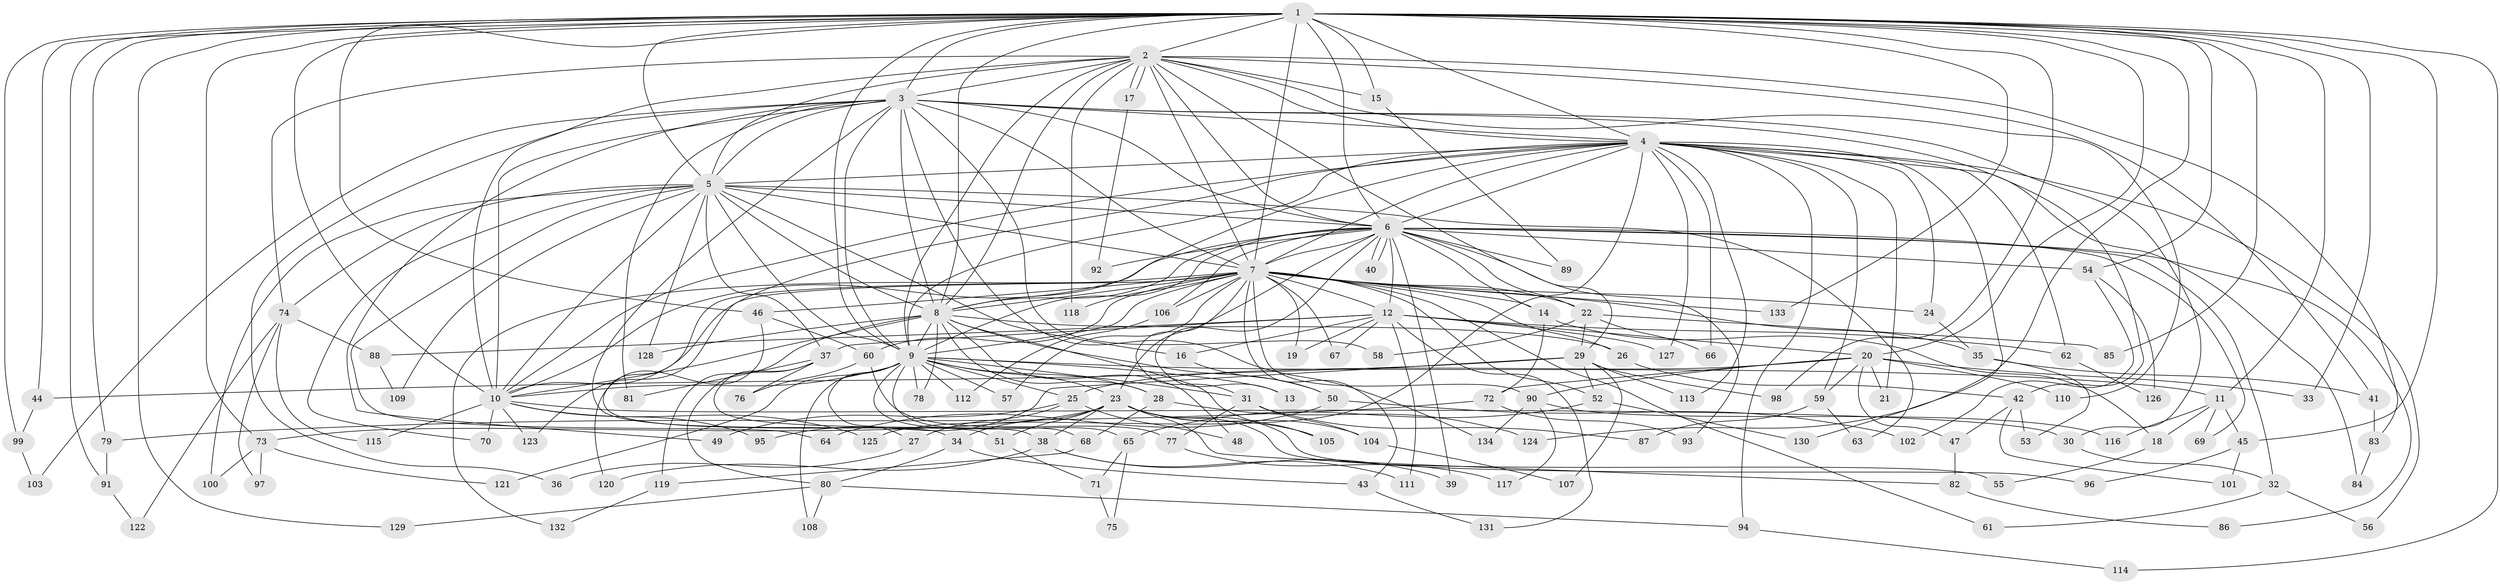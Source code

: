 // Generated by graph-tools (version 1.1) at 2025/44/03/09/25 04:44:58]
// undirected, 134 vertices, 293 edges
graph export_dot {
graph [start="1"]
  node [color=gray90,style=filled];
  1;
  2;
  3;
  4;
  5;
  6;
  7;
  8;
  9;
  10;
  11;
  12;
  13;
  14;
  15;
  16;
  17;
  18;
  19;
  20;
  21;
  22;
  23;
  24;
  25;
  26;
  27;
  28;
  29;
  30;
  31;
  32;
  33;
  34;
  35;
  36;
  37;
  38;
  39;
  40;
  41;
  42;
  43;
  44;
  45;
  46;
  47;
  48;
  49;
  50;
  51;
  52;
  53;
  54;
  55;
  56;
  57;
  58;
  59;
  60;
  61;
  62;
  63;
  64;
  65;
  66;
  67;
  68;
  69;
  70;
  71;
  72;
  73;
  74;
  75;
  76;
  77;
  78;
  79;
  80;
  81;
  82;
  83;
  84;
  85;
  86;
  87;
  88;
  89;
  90;
  91;
  92;
  93;
  94;
  95;
  96;
  97;
  98;
  99;
  100;
  101;
  102;
  103;
  104;
  105;
  106;
  107;
  108;
  109;
  110;
  111;
  112;
  113;
  114;
  115;
  116;
  117;
  118;
  119;
  120;
  121;
  122;
  123;
  124;
  125;
  126;
  127;
  128;
  129;
  130;
  131;
  132;
  133;
  134;
  1 -- 2;
  1 -- 3;
  1 -- 4;
  1 -- 5;
  1 -- 6;
  1 -- 7;
  1 -- 8;
  1 -- 9;
  1 -- 10;
  1 -- 11;
  1 -- 15;
  1 -- 20;
  1 -- 33;
  1 -- 44;
  1 -- 45;
  1 -- 46;
  1 -- 54;
  1 -- 73;
  1 -- 79;
  1 -- 85;
  1 -- 91;
  1 -- 98;
  1 -- 99;
  1 -- 114;
  1 -- 124;
  1 -- 129;
  1 -- 133;
  2 -- 3;
  2 -- 4;
  2 -- 5;
  2 -- 6;
  2 -- 7;
  2 -- 8;
  2 -- 9;
  2 -- 10;
  2 -- 15;
  2 -- 17;
  2 -- 17;
  2 -- 29;
  2 -- 41;
  2 -- 74;
  2 -- 83;
  2 -- 110;
  2 -- 118;
  3 -- 4;
  3 -- 5;
  3 -- 6;
  3 -- 7;
  3 -- 8;
  3 -- 9;
  3 -- 10;
  3 -- 30;
  3 -- 34;
  3 -- 36;
  3 -- 42;
  3 -- 49;
  3 -- 58;
  3 -- 81;
  3 -- 103;
  3 -- 134;
  4 -- 5;
  4 -- 6;
  4 -- 7;
  4 -- 8;
  4 -- 9;
  4 -- 10;
  4 -- 21;
  4 -- 24;
  4 -- 51;
  4 -- 56;
  4 -- 59;
  4 -- 62;
  4 -- 66;
  4 -- 84;
  4 -- 94;
  4 -- 113;
  4 -- 125;
  4 -- 127;
  4 -- 130;
  5 -- 6;
  5 -- 7;
  5 -- 8;
  5 -- 9;
  5 -- 10;
  5 -- 16;
  5 -- 37;
  5 -- 63;
  5 -- 64;
  5 -- 70;
  5 -- 74;
  5 -- 100;
  5 -- 109;
  5 -- 128;
  6 -- 7;
  6 -- 8;
  6 -- 9;
  6 -- 10;
  6 -- 12;
  6 -- 13;
  6 -- 14;
  6 -- 22;
  6 -- 23;
  6 -- 32;
  6 -- 39;
  6 -- 40;
  6 -- 40;
  6 -- 54;
  6 -- 69;
  6 -- 86;
  6 -- 89;
  6 -- 92;
  6 -- 93;
  6 -- 106;
  7 -- 8;
  7 -- 9;
  7 -- 10;
  7 -- 12;
  7 -- 14;
  7 -- 19;
  7 -- 22;
  7 -- 24;
  7 -- 26;
  7 -- 31;
  7 -- 35;
  7 -- 43;
  7 -- 46;
  7 -- 52;
  7 -- 57;
  7 -- 60;
  7 -- 61;
  7 -- 67;
  7 -- 90;
  7 -- 106;
  7 -- 118;
  7 -- 123;
  7 -- 132;
  7 -- 133;
  8 -- 9;
  8 -- 10;
  8 -- 26;
  8 -- 28;
  8 -- 48;
  8 -- 50;
  8 -- 78;
  8 -- 105;
  8 -- 119;
  8 -- 128;
  9 -- 10;
  9 -- 11;
  9 -- 13;
  9 -- 23;
  9 -- 25;
  9 -- 27;
  9 -- 28;
  9 -- 31;
  9 -- 57;
  9 -- 65;
  9 -- 68;
  9 -- 78;
  9 -- 108;
  9 -- 112;
  9 -- 121;
  10 -- 30;
  10 -- 70;
  10 -- 95;
  10 -- 115;
  10 -- 123;
  10 -- 125;
  11 -- 18;
  11 -- 45;
  11 -- 69;
  11 -- 116;
  12 -- 16;
  12 -- 19;
  12 -- 20;
  12 -- 37;
  12 -- 62;
  12 -- 67;
  12 -- 88;
  12 -- 111;
  12 -- 127;
  12 -- 131;
  14 -- 18;
  14 -- 72;
  15 -- 89;
  16 -- 50;
  17 -- 92;
  18 -- 55;
  20 -- 21;
  20 -- 25;
  20 -- 33;
  20 -- 47;
  20 -- 59;
  20 -- 72;
  20 -- 90;
  20 -- 110;
  22 -- 29;
  22 -- 58;
  22 -- 66;
  22 -- 85;
  23 -- 34;
  23 -- 38;
  23 -- 51;
  23 -- 55;
  23 -- 73;
  23 -- 82;
  23 -- 96;
  23 -- 104;
  23 -- 105;
  24 -- 35;
  25 -- 27;
  25 -- 48;
  25 -- 49;
  26 -- 42;
  27 -- 36;
  28 -- 68;
  28 -- 124;
  29 -- 44;
  29 -- 52;
  29 -- 95;
  29 -- 98;
  29 -- 107;
  29 -- 113;
  30 -- 32;
  31 -- 77;
  31 -- 87;
  31 -- 104;
  32 -- 56;
  32 -- 61;
  34 -- 43;
  34 -- 80;
  35 -- 41;
  35 -- 53;
  37 -- 38;
  37 -- 76;
  37 -- 80;
  37 -- 81;
  38 -- 39;
  38 -- 111;
  38 -- 120;
  41 -- 83;
  42 -- 47;
  42 -- 53;
  42 -- 101;
  43 -- 131;
  44 -- 99;
  45 -- 96;
  45 -- 101;
  46 -- 60;
  46 -- 120;
  47 -- 82;
  50 -- 64;
  50 -- 102;
  51 -- 71;
  52 -- 65;
  52 -- 130;
  54 -- 102;
  54 -- 126;
  59 -- 63;
  59 -- 87;
  60 -- 76;
  60 -- 77;
  62 -- 126;
  65 -- 71;
  65 -- 75;
  68 -- 119;
  71 -- 75;
  72 -- 79;
  72 -- 93;
  73 -- 97;
  73 -- 100;
  73 -- 121;
  74 -- 88;
  74 -- 97;
  74 -- 115;
  74 -- 122;
  77 -- 117;
  79 -- 91;
  80 -- 94;
  80 -- 108;
  80 -- 129;
  82 -- 86;
  83 -- 84;
  88 -- 109;
  90 -- 116;
  90 -- 117;
  90 -- 134;
  91 -- 122;
  94 -- 114;
  99 -- 103;
  104 -- 107;
  106 -- 112;
  119 -- 132;
}
